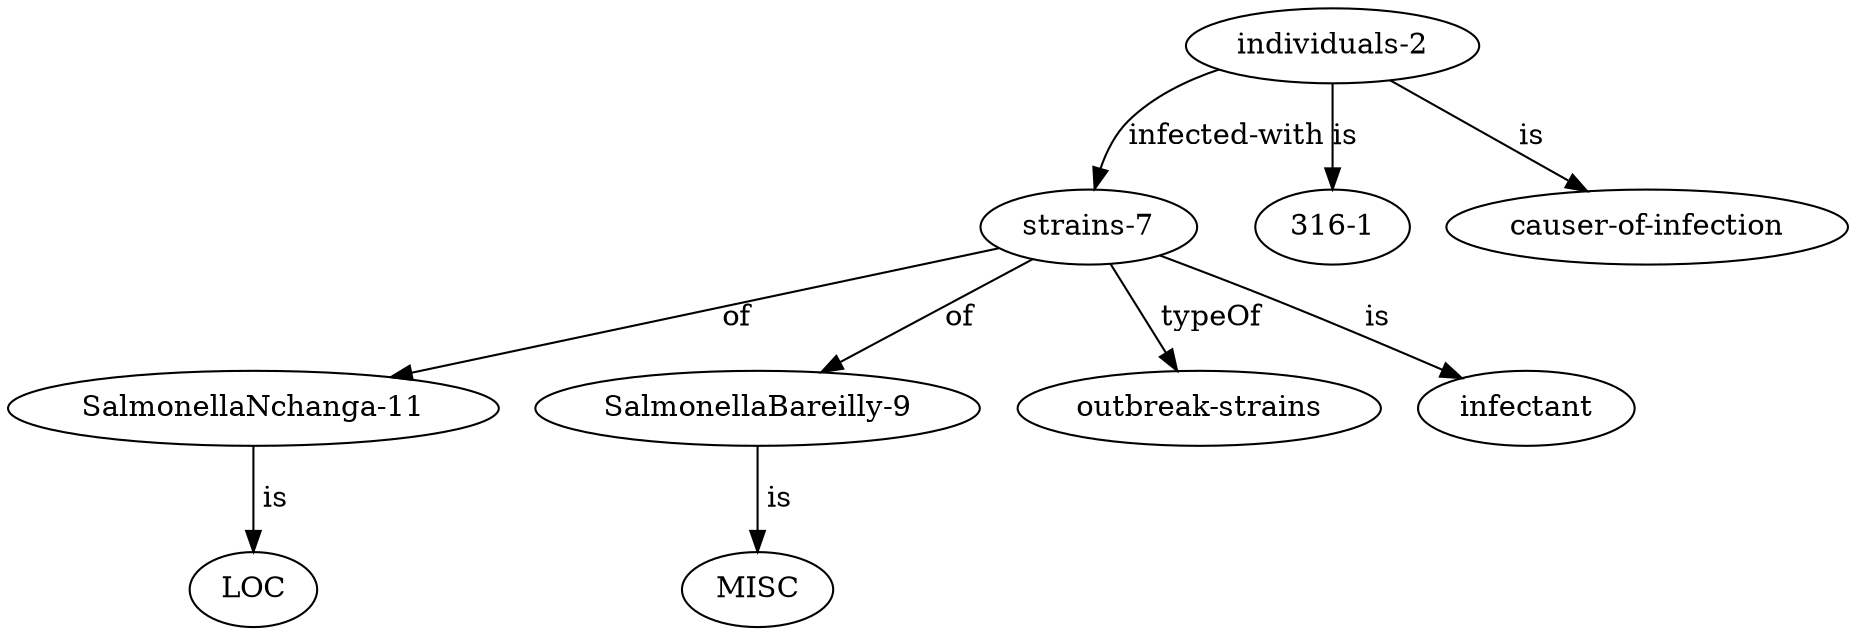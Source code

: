 digraph sample {
"individuals-2" -> "strains-7" [ label = "infected-with" ];
"strains-7" -> "SalmonellaNchanga-11" [ label = "of" ];
"SalmonellaBareilly-9" -> "MISC" [ label = " is " ];
"SalmonellaNchanga-11" -> "LOC" [ label = " is " ];
"strains-7" -> "SalmonellaBareilly-9" [ label = "of" ];
"individuals-2" -> "316-1" [ label = "is" ];
"strains-7" -> "outbreak-strains" [ label = " typeOf " ];
"strains-7" -> "infectant" [ label = " is " ];
"individuals-2" -> "causer-of-infection" [ label = " is " ];
}
digraph sample {
"states-17" -> "thing-reported" [ label = "is" ];
"outbreak-6" -> "thing-reported" [ label = " is " ];
"strains-7" -> "thing-reported" [ label = " is " ];
"SalmonellaNchanga-11" -> "thing-reported" [ label = " is " ];
"individuals-2" -> "states-17" [ label = "reported-from" ];
"infected-3" -> "thing-reported" [ label = " is " ];
"individuals-2" -> "District-20" [ label = "reported-from" ];
"states-17" -> "26-16" [ label = "number" ];
"individuals-2" -> "316-1" [ label = "is" ];
"District-20" -> "thing-reported" [ label = "is" ];
"the-5" -> "thing-reported" [ label = " is " ];
"District-20" -> "Columbia-22" [ label = "of" ];
"individuals-2" -> "Reporter" [ label = "is" ];
"SalmonellaBareilly-9" -> "thing-reported" [ label = " is " ];
"District-20" -> "ORG" [ label = " is " ];
}

